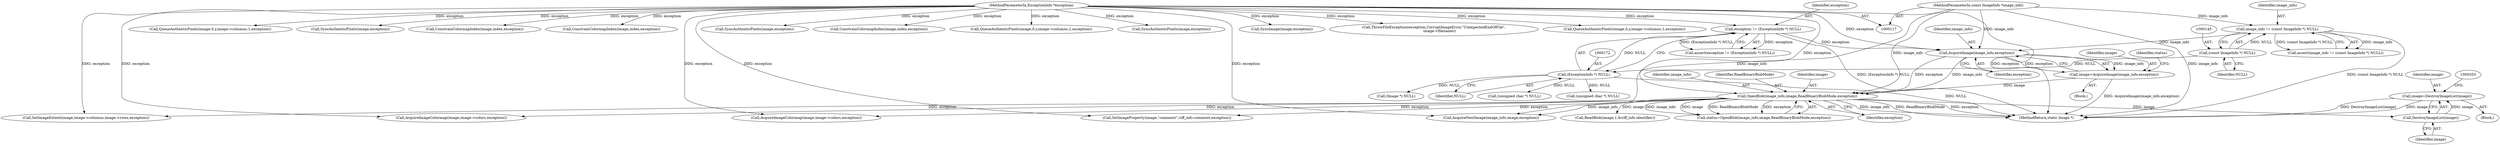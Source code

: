 digraph "0_ImageMagick_134463b926fa965571aa4febd61b810be5e7da05_0@pointer" {
"1000197" [label="(Call,image=DestroyImageList(image))"];
"1000199" [label="(Call,DestroyImageList(image))"];
"1000187" [label="(Call,OpenBlob(image_info,image,ReadBinaryBlobMode,exception))"];
"1000182" [label="(Call,AcquireImage(image_info,exception))"];
"1000142" [label="(Call,image_info != (const ImageInfo *) NULL)"];
"1000118" [label="(MethodParameterIn,const ImageInfo *image_info)"];
"1000144" [label="(Call,(const ImageInfo *) NULL)"];
"1000169" [label="(Call,exception != (ExceptionInfo *) NULL)"];
"1000119" [label="(MethodParameterIn,ExceptionInfo *exception)"];
"1000171" [label="(Call,(ExceptionInfo *) NULL)"];
"1000180" [label="(Call,image=AcquireImage(image_info,exception))"];
"1000187" [label="(Call,OpenBlob(image_info,image,ReadBinaryBlobMode,exception))"];
"1000188" [label="(Identifier,image_info)"];
"1002228" [label="(Call,SyncImage(image,exception))"];
"1002237" [label="(Call,ThrowFileException(exception,CorruptImageError,\"UnexpectedEndOfFile\",\n          image->filename))"];
"1000760" [label="(Call,AcquireImageColormap(image,image->colors,exception))"];
"1000146" [label="(Identifier,NULL)"];
"1000142" [label="(Call,image_info != (const ImageInfo *) NULL)"];
"1001936" [label="(Call,QueueAuthenticPixels(image,0,y,image->columns,1,exception))"];
"1000181" [label="(Identifier,image)"];
"1002286" [label="(Call,AcquireNextImage(image_info,image,exception))"];
"1000190" [label="(Identifier,ReadBinaryBlobMode)"];
"1000168" [label="(Call,assert(exception != (ExceptionInfo *) NULL))"];
"1001201" [label="(Call,SetImageExtent(image,image->columns,image->rows,exception))"];
"1000144" [label="(Call,(const ImageInfo *) NULL)"];
"1000824" [label="(Call,AcquireImageColormap(image,image->colors,exception))"];
"1000202" [label="(Call,(Image *) NULL)"];
"1000173" [label="(Identifier,NULL)"];
"1000171" [label="(Call,(ExceptionInfo *) NULL)"];
"1002037" [label="(Call,QueueAuthenticPixels(image,0,y,image->columns,1,exception))"];
"1000189" [label="(Identifier,image)"];
"1000207" [label="(Call,ReadBlob(image,1,&viff_info.identifier))"];
"1000182" [label="(Call,AcquireImage(image_info,exception))"];
"1000196" [label="(Block,)"];
"1000183" [label="(Identifier,image_info)"];
"1000871" [label="(Call,(unsigned char *) NULL)"];
"1000200" [label="(Identifier,image)"];
"1001294" [label="(Call,(unsigned char *) NULL)"];
"1000184" [label="(Identifier,exception)"];
"1000169" [label="(Call,exception != (ExceptionInfo *) NULL)"];
"1000170" [label="(Identifier,exception)"];
"1000118" [label="(MethodParameterIn,const ImageInfo *image_info)"];
"1002184" [label="(Call,SyncAuthenticPixels(image,exception))"];
"1000199" [label="(Call,DestroyImageList(image))"];
"1000119" [label="(MethodParameterIn,ExceptionInfo *exception)"];
"1000143" [label="(Identifier,image_info)"];
"1000120" [label="(Block,)"];
"1002133" [label="(Call,ConstrainColormapIndex(image,index,exception))"];
"1002113" [label="(Call,ConstrainColormapIndex(image,index,exception))"];
"1000316" [label="(Call,SetImageProperty(image,\"comment\",viff_info.comment,exception))"];
"1002340" [label="(MethodReturn,static Image *)"];
"1000186" [label="(Identifier,status)"];
"1001883" [label="(Call,SyncAuthenticPixels(image,exception))"];
"1000180" [label="(Call,image=AcquireImage(image_info,exception))"];
"1002153" [label="(Call,ConstrainColormapIndex(image,index,exception))"];
"1000141" [label="(Call,assert(image_info != (const ImageInfo *) NULL))"];
"1000185" [label="(Call,status=OpenBlob(image_info,image,ReadBinaryBlobMode,exception))"];
"1001697" [label="(Call,QueueAuthenticPixels(image,0,y,image->columns,1,exception))"];
"1000198" [label="(Identifier,image)"];
"1000191" [label="(Identifier,exception)"];
"1001978" [label="(Call,SyncAuthenticPixels(image,exception))"];
"1000197" [label="(Call,image=DestroyImageList(image))"];
"1000197" -> "1000196"  [label="AST: "];
"1000197" -> "1000199"  [label="CFG: "];
"1000198" -> "1000197"  [label="AST: "];
"1000199" -> "1000197"  [label="AST: "];
"1000203" -> "1000197"  [label="CFG: "];
"1000197" -> "1002340"  [label="DDG: DestroyImageList(image)"];
"1000197" -> "1002340"  [label="DDG: image"];
"1000199" -> "1000197"  [label="DDG: image"];
"1000199" -> "1000200"  [label="CFG: "];
"1000200" -> "1000199"  [label="AST: "];
"1000187" -> "1000199"  [label="DDG: image"];
"1000187" -> "1000185"  [label="AST: "];
"1000187" -> "1000191"  [label="CFG: "];
"1000188" -> "1000187"  [label="AST: "];
"1000189" -> "1000187"  [label="AST: "];
"1000190" -> "1000187"  [label="AST: "];
"1000191" -> "1000187"  [label="AST: "];
"1000185" -> "1000187"  [label="CFG: "];
"1000187" -> "1002340"  [label="DDG: image_info"];
"1000187" -> "1002340"  [label="DDG: ReadBinaryBlobMode"];
"1000187" -> "1002340"  [label="DDG: exception"];
"1000187" -> "1000185"  [label="DDG: image_info"];
"1000187" -> "1000185"  [label="DDG: image"];
"1000187" -> "1000185"  [label="DDG: ReadBinaryBlobMode"];
"1000187" -> "1000185"  [label="DDG: exception"];
"1000182" -> "1000187"  [label="DDG: image_info"];
"1000182" -> "1000187"  [label="DDG: exception"];
"1000118" -> "1000187"  [label="DDG: image_info"];
"1000180" -> "1000187"  [label="DDG: image"];
"1000119" -> "1000187"  [label="DDG: exception"];
"1000187" -> "1000207"  [label="DDG: image"];
"1000187" -> "1000316"  [label="DDG: exception"];
"1000187" -> "1000760"  [label="DDG: exception"];
"1000187" -> "1000824"  [label="DDG: exception"];
"1000187" -> "1001201"  [label="DDG: exception"];
"1000187" -> "1002286"  [label="DDG: image_info"];
"1000182" -> "1000180"  [label="AST: "];
"1000182" -> "1000184"  [label="CFG: "];
"1000183" -> "1000182"  [label="AST: "];
"1000184" -> "1000182"  [label="AST: "];
"1000180" -> "1000182"  [label="CFG: "];
"1000182" -> "1000180"  [label="DDG: image_info"];
"1000182" -> "1000180"  [label="DDG: exception"];
"1000142" -> "1000182"  [label="DDG: image_info"];
"1000118" -> "1000182"  [label="DDG: image_info"];
"1000169" -> "1000182"  [label="DDG: exception"];
"1000119" -> "1000182"  [label="DDG: exception"];
"1000142" -> "1000141"  [label="AST: "];
"1000142" -> "1000144"  [label="CFG: "];
"1000143" -> "1000142"  [label="AST: "];
"1000144" -> "1000142"  [label="AST: "];
"1000141" -> "1000142"  [label="CFG: "];
"1000142" -> "1002340"  [label="DDG: (const ImageInfo *) NULL"];
"1000142" -> "1000141"  [label="DDG: image_info"];
"1000142" -> "1000141"  [label="DDG: (const ImageInfo *) NULL"];
"1000118" -> "1000142"  [label="DDG: image_info"];
"1000144" -> "1000142"  [label="DDG: NULL"];
"1000118" -> "1000117"  [label="AST: "];
"1000118" -> "1002340"  [label="DDG: image_info"];
"1000118" -> "1002286"  [label="DDG: image_info"];
"1000144" -> "1000146"  [label="CFG: "];
"1000145" -> "1000144"  [label="AST: "];
"1000146" -> "1000144"  [label="AST: "];
"1000144" -> "1000171"  [label="DDG: NULL"];
"1000169" -> "1000168"  [label="AST: "];
"1000169" -> "1000171"  [label="CFG: "];
"1000170" -> "1000169"  [label="AST: "];
"1000171" -> "1000169"  [label="AST: "];
"1000168" -> "1000169"  [label="CFG: "];
"1000169" -> "1002340"  [label="DDG: (ExceptionInfo *) NULL"];
"1000169" -> "1000168"  [label="DDG: exception"];
"1000169" -> "1000168"  [label="DDG: (ExceptionInfo *) NULL"];
"1000119" -> "1000169"  [label="DDG: exception"];
"1000171" -> "1000169"  [label="DDG: NULL"];
"1000119" -> "1000117"  [label="AST: "];
"1000119" -> "1002340"  [label="DDG: exception"];
"1000119" -> "1000316"  [label="DDG: exception"];
"1000119" -> "1000760"  [label="DDG: exception"];
"1000119" -> "1000824"  [label="DDG: exception"];
"1000119" -> "1001201"  [label="DDG: exception"];
"1000119" -> "1001697"  [label="DDG: exception"];
"1000119" -> "1001883"  [label="DDG: exception"];
"1000119" -> "1001936"  [label="DDG: exception"];
"1000119" -> "1001978"  [label="DDG: exception"];
"1000119" -> "1002037"  [label="DDG: exception"];
"1000119" -> "1002113"  [label="DDG: exception"];
"1000119" -> "1002133"  [label="DDG: exception"];
"1000119" -> "1002153"  [label="DDG: exception"];
"1000119" -> "1002184"  [label="DDG: exception"];
"1000119" -> "1002228"  [label="DDG: exception"];
"1000119" -> "1002237"  [label="DDG: exception"];
"1000119" -> "1002286"  [label="DDG: exception"];
"1000171" -> "1000173"  [label="CFG: "];
"1000172" -> "1000171"  [label="AST: "];
"1000173" -> "1000171"  [label="AST: "];
"1000171" -> "1002340"  [label="DDG: NULL"];
"1000171" -> "1000202"  [label="DDG: NULL"];
"1000171" -> "1000871"  [label="DDG: NULL"];
"1000171" -> "1001294"  [label="DDG: NULL"];
"1000180" -> "1000120"  [label="AST: "];
"1000181" -> "1000180"  [label="AST: "];
"1000186" -> "1000180"  [label="CFG: "];
"1000180" -> "1002340"  [label="DDG: AcquireImage(image_info,exception)"];
}
